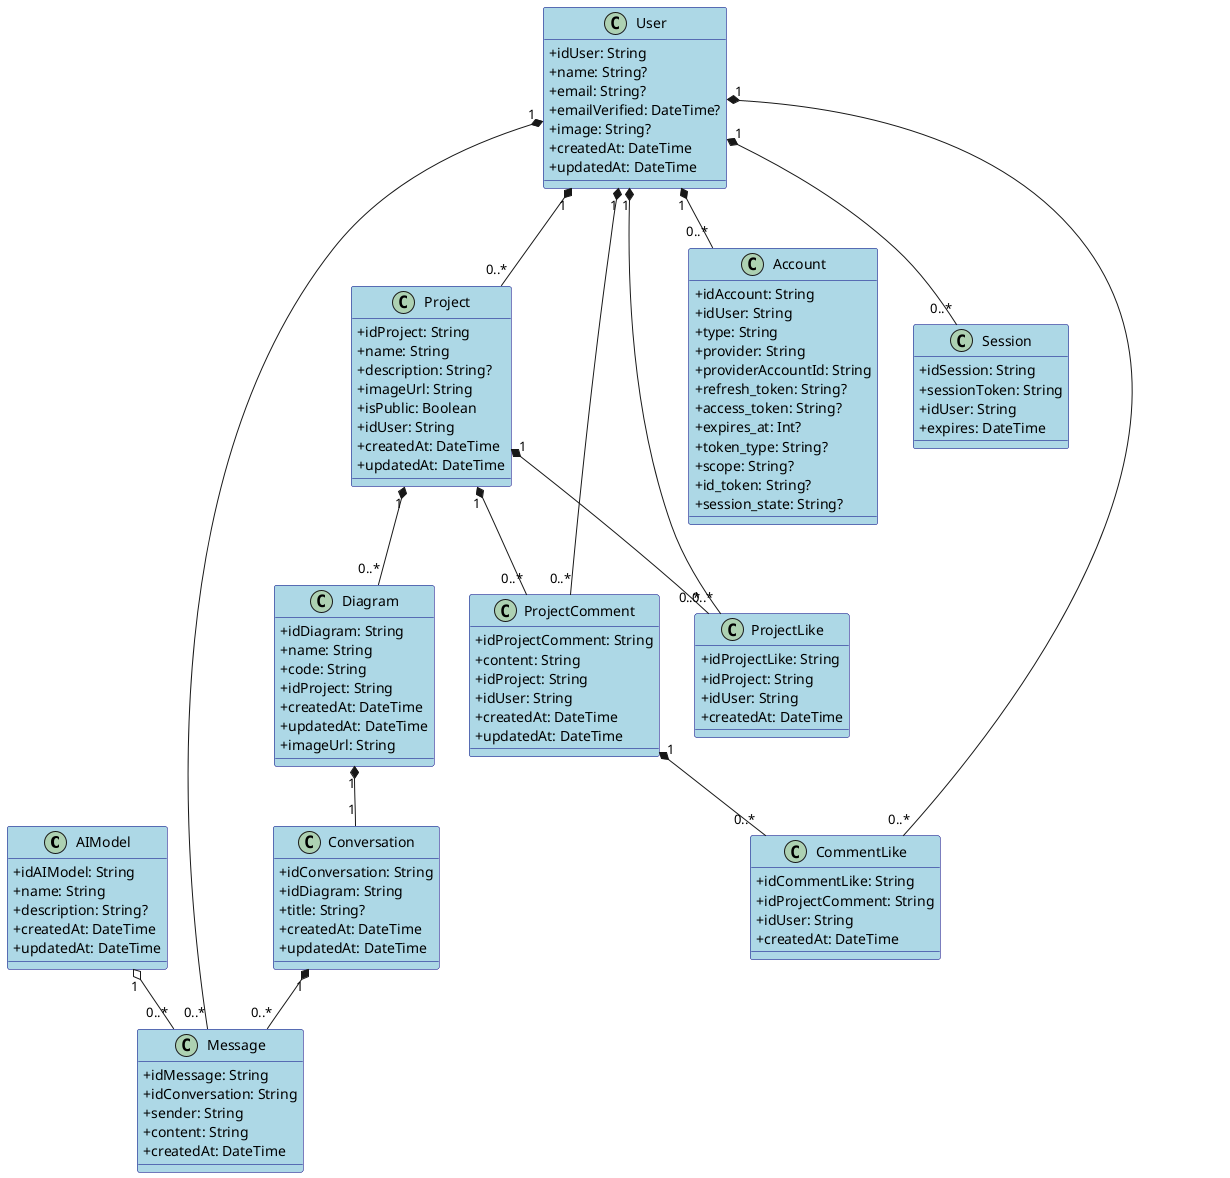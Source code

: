 @startuml

skinparam classAttributeIconSize 0
skinparam classBackgroundColor LightBlue
skinparam classBorderColor Navy
skinparam classFontColor Black
skinparam classFontSize 14



class AIModel {
  + idAIModel: String
  + name: String
  + description: String?
  + createdAt: DateTime
  + updatedAt: DateTime
}

class Conversation {
  + idConversation: String
  + idDiagram: String
  + title: String?
  + createdAt: DateTime
  + updatedAt: DateTime
}

class Message {
  + idMessage: String
  + idConversation: String
  + sender: String
  + content: String
  + createdAt: DateTime
}

class Account {
  + idAccount: String
  + idUser: String
  + type: String
  + provider: String
  + providerAccountId: String
  + refresh_token: String?
  + access_token: String?
  + expires_at: Int?
  + token_type: String?
  + scope: String?
  + id_token: String?
  + session_state: String?
}

class Session {
  + idSession: String
  + sessionToken: String
  + idUser: String
  + expires: DateTime
}

class User {
  + idUser: String
  + name: String?
  + email: String?
  + emailVerified: DateTime?
  + image: String?
  + createdAt: DateTime
  + updatedAt: DateTime
}

class Project {
  + idProject: String
  + name: String
  + description: String?
  + imageUrl: String
  + isPublic: Boolean
  + idUser: String
  + createdAt: DateTime
  + updatedAt: DateTime
}

class Diagram {
  + idDiagram: String
  + name: String
  + code: String
  + idProject: String
  + createdAt: DateTime
  + updatedAt: DateTime
  + imageUrl: String
}

class ProjectComment {
  + idProjectComment: String
  + content: String
  + idProject: String
  + idUser: String
  + createdAt: DateTime
  + updatedAt: DateTime
}

class ProjectLike {
  + idProjectLike: String
  + idProject: String
  + idUser: String
  + createdAt: DateTime
}

class CommentLike {
  + idCommentLike: String
  + idProjectComment: String
  + idUser: String
  + createdAt: DateTime
}

' العلاقات
'Admin "1" -- "0..*" AIModel

User "1" *-- "0..*" Account
User "1" *-- "0..*" Session
User "1" *-- "0..*" Message
User "1" *-- "0..*" Project
User "1" *-- "0..*" ProjectComment
User "1" *-- "0..*" ProjectLike
User "1" *-- "0..*" CommentLike
ProjectComment "1" *-- "0..*" CommentLike

AIModel "1" o-- "0..*" Message
Conversation "1" *-- "0..*" Message
Project "1" *-- "0..*" Diagram
Project "1" *-- "0..*" ProjectComment
Project "1" *-- "0..*" ProjectLike
Diagram "1" *-- "1" Conversation

@enduml
